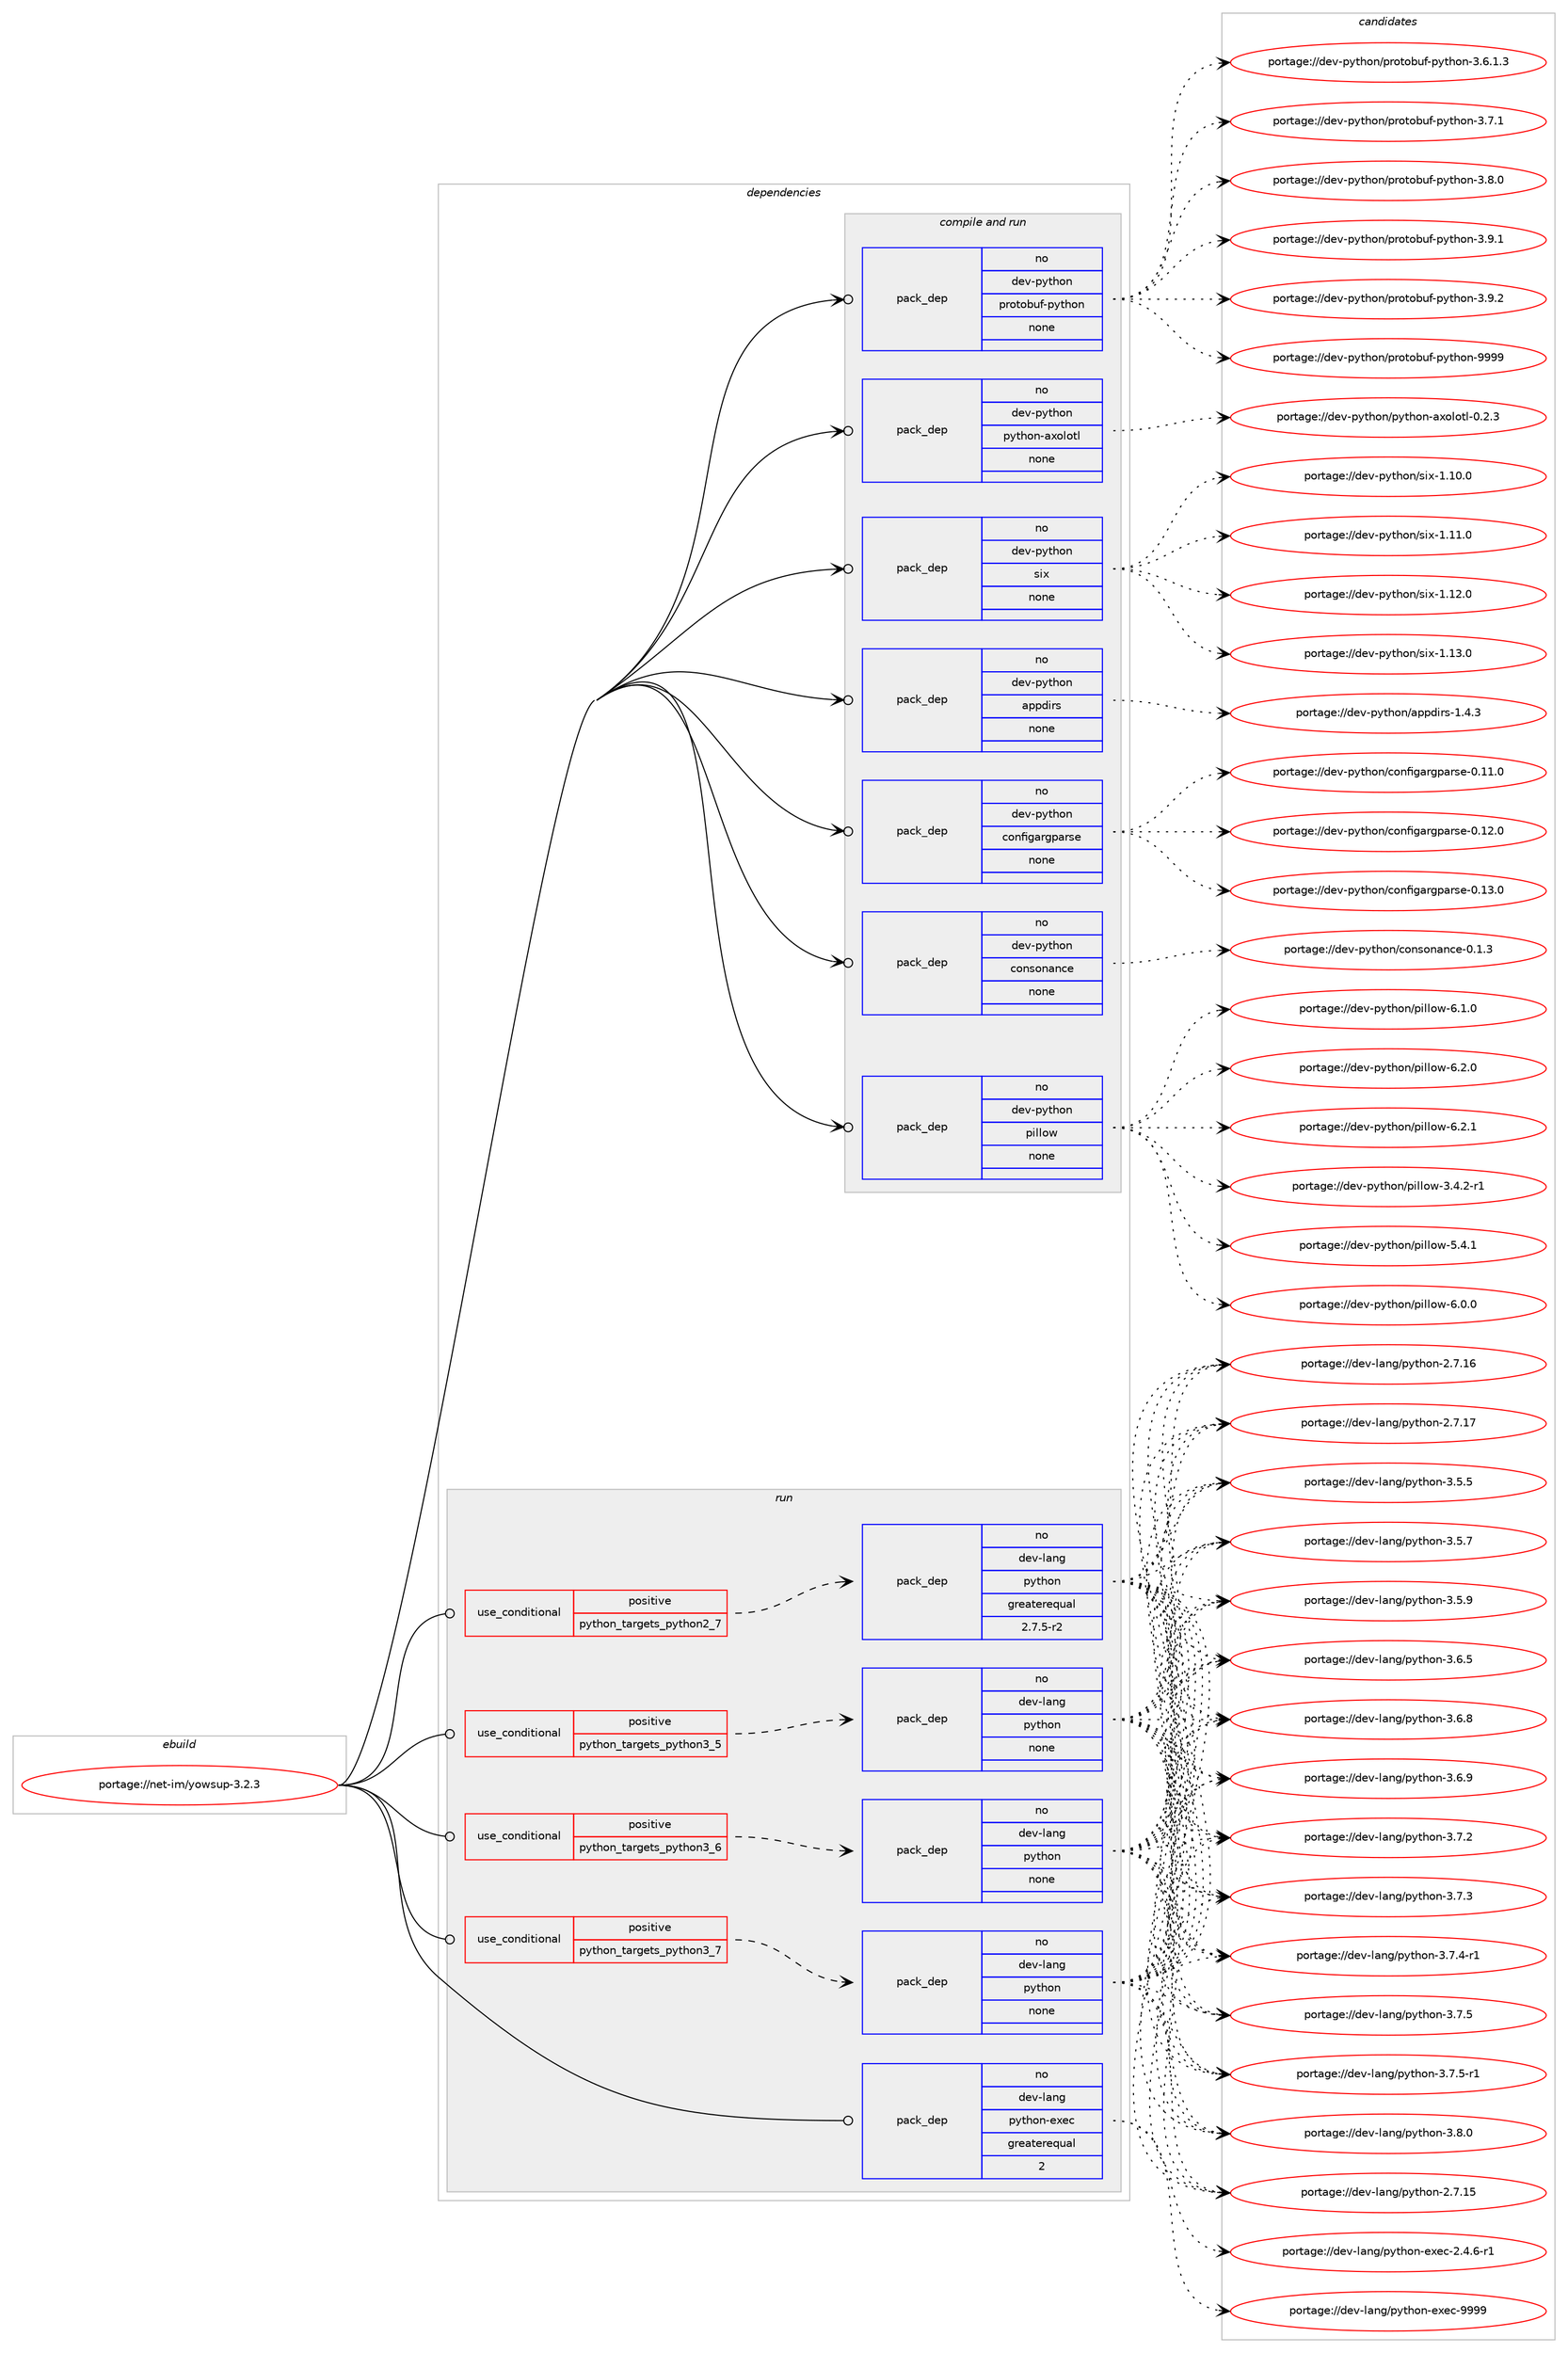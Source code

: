 digraph prolog {

# *************
# Graph options
# *************

newrank=true;
concentrate=true;
compound=true;
graph [rankdir=LR,fontname=Helvetica,fontsize=10,ranksep=1.5];#, ranksep=2.5, nodesep=0.2];
edge  [arrowhead=vee];
node  [fontname=Helvetica,fontsize=10];

# **********
# The ebuild
# **********

subgraph cluster_leftcol {
color=gray;
rank=same;
label=<<i>ebuild</i>>;
id [label="portage://net-im/yowsup-3.2.3", color=red, width=4, href="../net-im/yowsup-3.2.3.svg"];
}

# ****************
# The dependencies
# ****************

subgraph cluster_midcol {
color=gray;
label=<<i>dependencies</i>>;
subgraph cluster_compile {
fillcolor="#eeeeee";
style=filled;
label=<<i>compile</i>>;
}
subgraph cluster_compileandrun {
fillcolor="#eeeeee";
style=filled;
label=<<i>compile and run</i>>;
subgraph pack261650 {
dependency356616 [label=<<TABLE BORDER="0" CELLBORDER="1" CELLSPACING="0" CELLPADDING="4" WIDTH="220"><TR><TD ROWSPAN="6" CELLPADDING="30">pack_dep</TD></TR><TR><TD WIDTH="110">no</TD></TR><TR><TD>dev-python</TD></TR><TR><TD>appdirs</TD></TR><TR><TD>none</TD></TR><TR><TD></TD></TR></TABLE>>, shape=none, color=blue];
}
id:e -> dependency356616:w [weight=20,style="solid",arrowhead="odotvee"];
subgraph pack261651 {
dependency356617 [label=<<TABLE BORDER="0" CELLBORDER="1" CELLSPACING="0" CELLPADDING="4" WIDTH="220"><TR><TD ROWSPAN="6" CELLPADDING="30">pack_dep</TD></TR><TR><TD WIDTH="110">no</TD></TR><TR><TD>dev-python</TD></TR><TR><TD>configargparse</TD></TR><TR><TD>none</TD></TR><TR><TD></TD></TR></TABLE>>, shape=none, color=blue];
}
id:e -> dependency356617:w [weight=20,style="solid",arrowhead="odotvee"];
subgraph pack261652 {
dependency356618 [label=<<TABLE BORDER="0" CELLBORDER="1" CELLSPACING="0" CELLPADDING="4" WIDTH="220"><TR><TD ROWSPAN="6" CELLPADDING="30">pack_dep</TD></TR><TR><TD WIDTH="110">no</TD></TR><TR><TD>dev-python</TD></TR><TR><TD>consonance</TD></TR><TR><TD>none</TD></TR><TR><TD></TD></TR></TABLE>>, shape=none, color=blue];
}
id:e -> dependency356618:w [weight=20,style="solid",arrowhead="odotvee"];
subgraph pack261653 {
dependency356619 [label=<<TABLE BORDER="0" CELLBORDER="1" CELLSPACING="0" CELLPADDING="4" WIDTH="220"><TR><TD ROWSPAN="6" CELLPADDING="30">pack_dep</TD></TR><TR><TD WIDTH="110">no</TD></TR><TR><TD>dev-python</TD></TR><TR><TD>pillow</TD></TR><TR><TD>none</TD></TR><TR><TD></TD></TR></TABLE>>, shape=none, color=blue];
}
id:e -> dependency356619:w [weight=20,style="solid",arrowhead="odotvee"];
subgraph pack261654 {
dependency356620 [label=<<TABLE BORDER="0" CELLBORDER="1" CELLSPACING="0" CELLPADDING="4" WIDTH="220"><TR><TD ROWSPAN="6" CELLPADDING="30">pack_dep</TD></TR><TR><TD WIDTH="110">no</TD></TR><TR><TD>dev-python</TD></TR><TR><TD>protobuf-python</TD></TR><TR><TD>none</TD></TR><TR><TD></TD></TR></TABLE>>, shape=none, color=blue];
}
id:e -> dependency356620:w [weight=20,style="solid",arrowhead="odotvee"];
subgraph pack261655 {
dependency356621 [label=<<TABLE BORDER="0" CELLBORDER="1" CELLSPACING="0" CELLPADDING="4" WIDTH="220"><TR><TD ROWSPAN="6" CELLPADDING="30">pack_dep</TD></TR><TR><TD WIDTH="110">no</TD></TR><TR><TD>dev-python</TD></TR><TR><TD>python-axolotl</TD></TR><TR><TD>none</TD></TR><TR><TD></TD></TR></TABLE>>, shape=none, color=blue];
}
id:e -> dependency356621:w [weight=20,style="solid",arrowhead="odotvee"];
subgraph pack261656 {
dependency356622 [label=<<TABLE BORDER="0" CELLBORDER="1" CELLSPACING="0" CELLPADDING="4" WIDTH="220"><TR><TD ROWSPAN="6" CELLPADDING="30">pack_dep</TD></TR><TR><TD WIDTH="110">no</TD></TR><TR><TD>dev-python</TD></TR><TR><TD>six</TD></TR><TR><TD>none</TD></TR><TR><TD></TD></TR></TABLE>>, shape=none, color=blue];
}
id:e -> dependency356622:w [weight=20,style="solid",arrowhead="odotvee"];
}
subgraph cluster_run {
fillcolor="#eeeeee";
style=filled;
label=<<i>run</i>>;
subgraph cond89070 {
dependency356623 [label=<<TABLE BORDER="0" CELLBORDER="1" CELLSPACING="0" CELLPADDING="4"><TR><TD ROWSPAN="3" CELLPADDING="10">use_conditional</TD></TR><TR><TD>positive</TD></TR><TR><TD>python_targets_python2_7</TD></TR></TABLE>>, shape=none, color=red];
subgraph pack261657 {
dependency356624 [label=<<TABLE BORDER="0" CELLBORDER="1" CELLSPACING="0" CELLPADDING="4" WIDTH="220"><TR><TD ROWSPAN="6" CELLPADDING="30">pack_dep</TD></TR><TR><TD WIDTH="110">no</TD></TR><TR><TD>dev-lang</TD></TR><TR><TD>python</TD></TR><TR><TD>greaterequal</TD></TR><TR><TD>2.7.5-r2</TD></TR></TABLE>>, shape=none, color=blue];
}
dependency356623:e -> dependency356624:w [weight=20,style="dashed",arrowhead="vee"];
}
id:e -> dependency356623:w [weight=20,style="solid",arrowhead="odot"];
subgraph cond89071 {
dependency356625 [label=<<TABLE BORDER="0" CELLBORDER="1" CELLSPACING="0" CELLPADDING="4"><TR><TD ROWSPAN="3" CELLPADDING="10">use_conditional</TD></TR><TR><TD>positive</TD></TR><TR><TD>python_targets_python3_5</TD></TR></TABLE>>, shape=none, color=red];
subgraph pack261658 {
dependency356626 [label=<<TABLE BORDER="0" CELLBORDER="1" CELLSPACING="0" CELLPADDING="4" WIDTH="220"><TR><TD ROWSPAN="6" CELLPADDING="30">pack_dep</TD></TR><TR><TD WIDTH="110">no</TD></TR><TR><TD>dev-lang</TD></TR><TR><TD>python</TD></TR><TR><TD>none</TD></TR><TR><TD></TD></TR></TABLE>>, shape=none, color=blue];
}
dependency356625:e -> dependency356626:w [weight=20,style="dashed",arrowhead="vee"];
}
id:e -> dependency356625:w [weight=20,style="solid",arrowhead="odot"];
subgraph cond89072 {
dependency356627 [label=<<TABLE BORDER="0" CELLBORDER="1" CELLSPACING="0" CELLPADDING="4"><TR><TD ROWSPAN="3" CELLPADDING="10">use_conditional</TD></TR><TR><TD>positive</TD></TR><TR><TD>python_targets_python3_6</TD></TR></TABLE>>, shape=none, color=red];
subgraph pack261659 {
dependency356628 [label=<<TABLE BORDER="0" CELLBORDER="1" CELLSPACING="0" CELLPADDING="4" WIDTH="220"><TR><TD ROWSPAN="6" CELLPADDING="30">pack_dep</TD></TR><TR><TD WIDTH="110">no</TD></TR><TR><TD>dev-lang</TD></TR><TR><TD>python</TD></TR><TR><TD>none</TD></TR><TR><TD></TD></TR></TABLE>>, shape=none, color=blue];
}
dependency356627:e -> dependency356628:w [weight=20,style="dashed",arrowhead="vee"];
}
id:e -> dependency356627:w [weight=20,style="solid",arrowhead="odot"];
subgraph cond89073 {
dependency356629 [label=<<TABLE BORDER="0" CELLBORDER="1" CELLSPACING="0" CELLPADDING="4"><TR><TD ROWSPAN="3" CELLPADDING="10">use_conditional</TD></TR><TR><TD>positive</TD></TR><TR><TD>python_targets_python3_7</TD></TR></TABLE>>, shape=none, color=red];
subgraph pack261660 {
dependency356630 [label=<<TABLE BORDER="0" CELLBORDER="1" CELLSPACING="0" CELLPADDING="4" WIDTH="220"><TR><TD ROWSPAN="6" CELLPADDING="30">pack_dep</TD></TR><TR><TD WIDTH="110">no</TD></TR><TR><TD>dev-lang</TD></TR><TR><TD>python</TD></TR><TR><TD>none</TD></TR><TR><TD></TD></TR></TABLE>>, shape=none, color=blue];
}
dependency356629:e -> dependency356630:w [weight=20,style="dashed",arrowhead="vee"];
}
id:e -> dependency356629:w [weight=20,style="solid",arrowhead="odot"];
subgraph pack261661 {
dependency356631 [label=<<TABLE BORDER="0" CELLBORDER="1" CELLSPACING="0" CELLPADDING="4" WIDTH="220"><TR><TD ROWSPAN="6" CELLPADDING="30">pack_dep</TD></TR><TR><TD WIDTH="110">no</TD></TR><TR><TD>dev-lang</TD></TR><TR><TD>python-exec</TD></TR><TR><TD>greaterequal</TD></TR><TR><TD>2</TD></TR></TABLE>>, shape=none, color=blue];
}
id:e -> dependency356631:w [weight=20,style="solid",arrowhead="odot"];
}
}

# **************
# The candidates
# **************

subgraph cluster_choices {
rank=same;
color=gray;
label=<<i>candidates</i>>;

subgraph choice261650 {
color=black;
nodesep=1;
choiceportage100101118451121211161041111104797112112100105114115454946524651 [label="portage://dev-python/appdirs-1.4.3", color=red, width=4,href="../dev-python/appdirs-1.4.3.svg"];
dependency356616:e -> choiceportage100101118451121211161041111104797112112100105114115454946524651:w [style=dotted,weight="100"];
}
subgraph choice261651 {
color=black;
nodesep=1;
choiceportage100101118451121211161041111104799111110102105103971141031129711411510145484649494648 [label="portage://dev-python/configargparse-0.11.0", color=red, width=4,href="../dev-python/configargparse-0.11.0.svg"];
choiceportage100101118451121211161041111104799111110102105103971141031129711411510145484649504648 [label="portage://dev-python/configargparse-0.12.0", color=red, width=4,href="../dev-python/configargparse-0.12.0.svg"];
choiceportage100101118451121211161041111104799111110102105103971141031129711411510145484649514648 [label="portage://dev-python/configargparse-0.13.0", color=red, width=4,href="../dev-python/configargparse-0.13.0.svg"];
dependency356617:e -> choiceportage100101118451121211161041111104799111110102105103971141031129711411510145484649494648:w [style=dotted,weight="100"];
dependency356617:e -> choiceportage100101118451121211161041111104799111110102105103971141031129711411510145484649504648:w [style=dotted,weight="100"];
dependency356617:e -> choiceportage100101118451121211161041111104799111110102105103971141031129711411510145484649514648:w [style=dotted,weight="100"];
}
subgraph choice261652 {
color=black;
nodesep=1;
choiceportage1001011184511212111610411111047991111101151111109711099101454846494651 [label="portage://dev-python/consonance-0.1.3", color=red, width=4,href="../dev-python/consonance-0.1.3.svg"];
dependency356618:e -> choiceportage1001011184511212111610411111047991111101151111109711099101454846494651:w [style=dotted,weight="100"];
}
subgraph choice261653 {
color=black;
nodesep=1;
choiceportage10010111845112121116104111110471121051081081111194551465246504511449 [label="portage://dev-python/pillow-3.4.2-r1", color=red, width=4,href="../dev-python/pillow-3.4.2-r1.svg"];
choiceportage1001011184511212111610411111047112105108108111119455346524649 [label="portage://dev-python/pillow-5.4.1", color=red, width=4,href="../dev-python/pillow-5.4.1.svg"];
choiceportage1001011184511212111610411111047112105108108111119455446484648 [label="portage://dev-python/pillow-6.0.0", color=red, width=4,href="../dev-python/pillow-6.0.0.svg"];
choiceportage1001011184511212111610411111047112105108108111119455446494648 [label="portage://dev-python/pillow-6.1.0", color=red, width=4,href="../dev-python/pillow-6.1.0.svg"];
choiceportage1001011184511212111610411111047112105108108111119455446504648 [label="portage://dev-python/pillow-6.2.0", color=red, width=4,href="../dev-python/pillow-6.2.0.svg"];
choiceportage1001011184511212111610411111047112105108108111119455446504649 [label="portage://dev-python/pillow-6.2.1", color=red, width=4,href="../dev-python/pillow-6.2.1.svg"];
dependency356619:e -> choiceportage10010111845112121116104111110471121051081081111194551465246504511449:w [style=dotted,weight="100"];
dependency356619:e -> choiceportage1001011184511212111610411111047112105108108111119455346524649:w [style=dotted,weight="100"];
dependency356619:e -> choiceportage1001011184511212111610411111047112105108108111119455446484648:w [style=dotted,weight="100"];
dependency356619:e -> choiceportage1001011184511212111610411111047112105108108111119455446494648:w [style=dotted,weight="100"];
dependency356619:e -> choiceportage1001011184511212111610411111047112105108108111119455446504648:w [style=dotted,weight="100"];
dependency356619:e -> choiceportage1001011184511212111610411111047112105108108111119455446504649:w [style=dotted,weight="100"];
}
subgraph choice261654 {
color=black;
nodesep=1;
choiceportage100101118451121211161041111104711211411111611198117102451121211161041111104551465446494651 [label="portage://dev-python/protobuf-python-3.6.1.3", color=red, width=4,href="../dev-python/protobuf-python-3.6.1.3.svg"];
choiceportage10010111845112121116104111110471121141111161119811710245112121116104111110455146554649 [label="portage://dev-python/protobuf-python-3.7.1", color=red, width=4,href="../dev-python/protobuf-python-3.7.1.svg"];
choiceportage10010111845112121116104111110471121141111161119811710245112121116104111110455146564648 [label="portage://dev-python/protobuf-python-3.8.0", color=red, width=4,href="../dev-python/protobuf-python-3.8.0.svg"];
choiceportage10010111845112121116104111110471121141111161119811710245112121116104111110455146574649 [label="portage://dev-python/protobuf-python-3.9.1", color=red, width=4,href="../dev-python/protobuf-python-3.9.1.svg"];
choiceportage10010111845112121116104111110471121141111161119811710245112121116104111110455146574650 [label="portage://dev-python/protobuf-python-3.9.2", color=red, width=4,href="../dev-python/protobuf-python-3.9.2.svg"];
choiceportage100101118451121211161041111104711211411111611198117102451121211161041111104557575757 [label="portage://dev-python/protobuf-python-9999", color=red, width=4,href="../dev-python/protobuf-python-9999.svg"];
dependency356620:e -> choiceportage100101118451121211161041111104711211411111611198117102451121211161041111104551465446494651:w [style=dotted,weight="100"];
dependency356620:e -> choiceportage10010111845112121116104111110471121141111161119811710245112121116104111110455146554649:w [style=dotted,weight="100"];
dependency356620:e -> choiceportage10010111845112121116104111110471121141111161119811710245112121116104111110455146564648:w [style=dotted,weight="100"];
dependency356620:e -> choiceportage10010111845112121116104111110471121141111161119811710245112121116104111110455146574649:w [style=dotted,weight="100"];
dependency356620:e -> choiceportage10010111845112121116104111110471121141111161119811710245112121116104111110455146574650:w [style=dotted,weight="100"];
dependency356620:e -> choiceportage100101118451121211161041111104711211411111611198117102451121211161041111104557575757:w [style=dotted,weight="100"];
}
subgraph choice261655 {
color=black;
nodesep=1;
choiceportage10010111845112121116104111110471121211161041111104597120111108111116108454846504651 [label="portage://dev-python/python-axolotl-0.2.3", color=red, width=4,href="../dev-python/python-axolotl-0.2.3.svg"];
dependency356621:e -> choiceportage10010111845112121116104111110471121211161041111104597120111108111116108454846504651:w [style=dotted,weight="100"];
}
subgraph choice261656 {
color=black;
nodesep=1;
choiceportage100101118451121211161041111104711510512045494649484648 [label="portage://dev-python/six-1.10.0", color=red, width=4,href="../dev-python/six-1.10.0.svg"];
choiceportage100101118451121211161041111104711510512045494649494648 [label="portage://dev-python/six-1.11.0", color=red, width=4,href="../dev-python/six-1.11.0.svg"];
choiceportage100101118451121211161041111104711510512045494649504648 [label="portage://dev-python/six-1.12.0", color=red, width=4,href="../dev-python/six-1.12.0.svg"];
choiceportage100101118451121211161041111104711510512045494649514648 [label="portage://dev-python/six-1.13.0", color=red, width=4,href="../dev-python/six-1.13.0.svg"];
dependency356622:e -> choiceportage100101118451121211161041111104711510512045494649484648:w [style=dotted,weight="100"];
dependency356622:e -> choiceportage100101118451121211161041111104711510512045494649494648:w [style=dotted,weight="100"];
dependency356622:e -> choiceportage100101118451121211161041111104711510512045494649504648:w [style=dotted,weight="100"];
dependency356622:e -> choiceportage100101118451121211161041111104711510512045494649514648:w [style=dotted,weight="100"];
}
subgraph choice261657 {
color=black;
nodesep=1;
choiceportage10010111845108971101034711212111610411111045504655464953 [label="portage://dev-lang/python-2.7.15", color=red, width=4,href="../dev-lang/python-2.7.15.svg"];
choiceportage10010111845108971101034711212111610411111045504655464954 [label="portage://dev-lang/python-2.7.16", color=red, width=4,href="../dev-lang/python-2.7.16.svg"];
choiceportage10010111845108971101034711212111610411111045504655464955 [label="portage://dev-lang/python-2.7.17", color=red, width=4,href="../dev-lang/python-2.7.17.svg"];
choiceportage100101118451089711010347112121116104111110455146534653 [label="portage://dev-lang/python-3.5.5", color=red, width=4,href="../dev-lang/python-3.5.5.svg"];
choiceportage100101118451089711010347112121116104111110455146534655 [label="portage://dev-lang/python-3.5.7", color=red, width=4,href="../dev-lang/python-3.5.7.svg"];
choiceportage100101118451089711010347112121116104111110455146534657 [label="portage://dev-lang/python-3.5.9", color=red, width=4,href="../dev-lang/python-3.5.9.svg"];
choiceportage100101118451089711010347112121116104111110455146544653 [label="portage://dev-lang/python-3.6.5", color=red, width=4,href="../dev-lang/python-3.6.5.svg"];
choiceportage100101118451089711010347112121116104111110455146544656 [label="portage://dev-lang/python-3.6.8", color=red, width=4,href="../dev-lang/python-3.6.8.svg"];
choiceportage100101118451089711010347112121116104111110455146544657 [label="portage://dev-lang/python-3.6.9", color=red, width=4,href="../dev-lang/python-3.6.9.svg"];
choiceportage100101118451089711010347112121116104111110455146554650 [label="portage://dev-lang/python-3.7.2", color=red, width=4,href="../dev-lang/python-3.7.2.svg"];
choiceportage100101118451089711010347112121116104111110455146554651 [label="portage://dev-lang/python-3.7.3", color=red, width=4,href="../dev-lang/python-3.7.3.svg"];
choiceportage1001011184510897110103471121211161041111104551465546524511449 [label="portage://dev-lang/python-3.7.4-r1", color=red, width=4,href="../dev-lang/python-3.7.4-r1.svg"];
choiceportage100101118451089711010347112121116104111110455146554653 [label="portage://dev-lang/python-3.7.5", color=red, width=4,href="../dev-lang/python-3.7.5.svg"];
choiceportage1001011184510897110103471121211161041111104551465546534511449 [label="portage://dev-lang/python-3.7.5-r1", color=red, width=4,href="../dev-lang/python-3.7.5-r1.svg"];
choiceportage100101118451089711010347112121116104111110455146564648 [label="portage://dev-lang/python-3.8.0", color=red, width=4,href="../dev-lang/python-3.8.0.svg"];
dependency356624:e -> choiceportage10010111845108971101034711212111610411111045504655464953:w [style=dotted,weight="100"];
dependency356624:e -> choiceportage10010111845108971101034711212111610411111045504655464954:w [style=dotted,weight="100"];
dependency356624:e -> choiceportage10010111845108971101034711212111610411111045504655464955:w [style=dotted,weight="100"];
dependency356624:e -> choiceportage100101118451089711010347112121116104111110455146534653:w [style=dotted,weight="100"];
dependency356624:e -> choiceportage100101118451089711010347112121116104111110455146534655:w [style=dotted,weight="100"];
dependency356624:e -> choiceportage100101118451089711010347112121116104111110455146534657:w [style=dotted,weight="100"];
dependency356624:e -> choiceportage100101118451089711010347112121116104111110455146544653:w [style=dotted,weight="100"];
dependency356624:e -> choiceportage100101118451089711010347112121116104111110455146544656:w [style=dotted,weight="100"];
dependency356624:e -> choiceportage100101118451089711010347112121116104111110455146544657:w [style=dotted,weight="100"];
dependency356624:e -> choiceportage100101118451089711010347112121116104111110455146554650:w [style=dotted,weight="100"];
dependency356624:e -> choiceportage100101118451089711010347112121116104111110455146554651:w [style=dotted,weight="100"];
dependency356624:e -> choiceportage1001011184510897110103471121211161041111104551465546524511449:w [style=dotted,weight="100"];
dependency356624:e -> choiceportage100101118451089711010347112121116104111110455146554653:w [style=dotted,weight="100"];
dependency356624:e -> choiceportage1001011184510897110103471121211161041111104551465546534511449:w [style=dotted,weight="100"];
dependency356624:e -> choiceportage100101118451089711010347112121116104111110455146564648:w [style=dotted,weight="100"];
}
subgraph choice261658 {
color=black;
nodesep=1;
choiceportage10010111845108971101034711212111610411111045504655464953 [label="portage://dev-lang/python-2.7.15", color=red, width=4,href="../dev-lang/python-2.7.15.svg"];
choiceportage10010111845108971101034711212111610411111045504655464954 [label="portage://dev-lang/python-2.7.16", color=red, width=4,href="../dev-lang/python-2.7.16.svg"];
choiceportage10010111845108971101034711212111610411111045504655464955 [label="portage://dev-lang/python-2.7.17", color=red, width=4,href="../dev-lang/python-2.7.17.svg"];
choiceportage100101118451089711010347112121116104111110455146534653 [label="portage://dev-lang/python-3.5.5", color=red, width=4,href="../dev-lang/python-3.5.5.svg"];
choiceportage100101118451089711010347112121116104111110455146534655 [label="portage://dev-lang/python-3.5.7", color=red, width=4,href="../dev-lang/python-3.5.7.svg"];
choiceportage100101118451089711010347112121116104111110455146534657 [label="portage://dev-lang/python-3.5.9", color=red, width=4,href="../dev-lang/python-3.5.9.svg"];
choiceportage100101118451089711010347112121116104111110455146544653 [label="portage://dev-lang/python-3.6.5", color=red, width=4,href="../dev-lang/python-3.6.5.svg"];
choiceportage100101118451089711010347112121116104111110455146544656 [label="portage://dev-lang/python-3.6.8", color=red, width=4,href="../dev-lang/python-3.6.8.svg"];
choiceportage100101118451089711010347112121116104111110455146544657 [label="portage://dev-lang/python-3.6.9", color=red, width=4,href="../dev-lang/python-3.6.9.svg"];
choiceportage100101118451089711010347112121116104111110455146554650 [label="portage://dev-lang/python-3.7.2", color=red, width=4,href="../dev-lang/python-3.7.2.svg"];
choiceportage100101118451089711010347112121116104111110455146554651 [label="portage://dev-lang/python-3.7.3", color=red, width=4,href="../dev-lang/python-3.7.3.svg"];
choiceportage1001011184510897110103471121211161041111104551465546524511449 [label="portage://dev-lang/python-3.7.4-r1", color=red, width=4,href="../dev-lang/python-3.7.4-r1.svg"];
choiceportage100101118451089711010347112121116104111110455146554653 [label="portage://dev-lang/python-3.7.5", color=red, width=4,href="../dev-lang/python-3.7.5.svg"];
choiceportage1001011184510897110103471121211161041111104551465546534511449 [label="portage://dev-lang/python-3.7.5-r1", color=red, width=4,href="../dev-lang/python-3.7.5-r1.svg"];
choiceportage100101118451089711010347112121116104111110455146564648 [label="portage://dev-lang/python-3.8.0", color=red, width=4,href="../dev-lang/python-3.8.0.svg"];
dependency356626:e -> choiceportage10010111845108971101034711212111610411111045504655464953:w [style=dotted,weight="100"];
dependency356626:e -> choiceportage10010111845108971101034711212111610411111045504655464954:w [style=dotted,weight="100"];
dependency356626:e -> choiceportage10010111845108971101034711212111610411111045504655464955:w [style=dotted,weight="100"];
dependency356626:e -> choiceportage100101118451089711010347112121116104111110455146534653:w [style=dotted,weight="100"];
dependency356626:e -> choiceportage100101118451089711010347112121116104111110455146534655:w [style=dotted,weight="100"];
dependency356626:e -> choiceportage100101118451089711010347112121116104111110455146534657:w [style=dotted,weight="100"];
dependency356626:e -> choiceportage100101118451089711010347112121116104111110455146544653:w [style=dotted,weight="100"];
dependency356626:e -> choiceportage100101118451089711010347112121116104111110455146544656:w [style=dotted,weight="100"];
dependency356626:e -> choiceportage100101118451089711010347112121116104111110455146544657:w [style=dotted,weight="100"];
dependency356626:e -> choiceportage100101118451089711010347112121116104111110455146554650:w [style=dotted,weight="100"];
dependency356626:e -> choiceportage100101118451089711010347112121116104111110455146554651:w [style=dotted,weight="100"];
dependency356626:e -> choiceportage1001011184510897110103471121211161041111104551465546524511449:w [style=dotted,weight="100"];
dependency356626:e -> choiceportage100101118451089711010347112121116104111110455146554653:w [style=dotted,weight="100"];
dependency356626:e -> choiceportage1001011184510897110103471121211161041111104551465546534511449:w [style=dotted,weight="100"];
dependency356626:e -> choiceportage100101118451089711010347112121116104111110455146564648:w [style=dotted,weight="100"];
}
subgraph choice261659 {
color=black;
nodesep=1;
choiceportage10010111845108971101034711212111610411111045504655464953 [label="portage://dev-lang/python-2.7.15", color=red, width=4,href="../dev-lang/python-2.7.15.svg"];
choiceportage10010111845108971101034711212111610411111045504655464954 [label="portage://dev-lang/python-2.7.16", color=red, width=4,href="../dev-lang/python-2.7.16.svg"];
choiceportage10010111845108971101034711212111610411111045504655464955 [label="portage://dev-lang/python-2.7.17", color=red, width=4,href="../dev-lang/python-2.7.17.svg"];
choiceportage100101118451089711010347112121116104111110455146534653 [label="portage://dev-lang/python-3.5.5", color=red, width=4,href="../dev-lang/python-3.5.5.svg"];
choiceportage100101118451089711010347112121116104111110455146534655 [label="portage://dev-lang/python-3.5.7", color=red, width=4,href="../dev-lang/python-3.5.7.svg"];
choiceportage100101118451089711010347112121116104111110455146534657 [label="portage://dev-lang/python-3.5.9", color=red, width=4,href="../dev-lang/python-3.5.9.svg"];
choiceportage100101118451089711010347112121116104111110455146544653 [label="portage://dev-lang/python-3.6.5", color=red, width=4,href="../dev-lang/python-3.6.5.svg"];
choiceportage100101118451089711010347112121116104111110455146544656 [label="portage://dev-lang/python-3.6.8", color=red, width=4,href="../dev-lang/python-3.6.8.svg"];
choiceportage100101118451089711010347112121116104111110455146544657 [label="portage://dev-lang/python-3.6.9", color=red, width=4,href="../dev-lang/python-3.6.9.svg"];
choiceportage100101118451089711010347112121116104111110455146554650 [label="portage://dev-lang/python-3.7.2", color=red, width=4,href="../dev-lang/python-3.7.2.svg"];
choiceportage100101118451089711010347112121116104111110455146554651 [label="portage://dev-lang/python-3.7.3", color=red, width=4,href="../dev-lang/python-3.7.3.svg"];
choiceportage1001011184510897110103471121211161041111104551465546524511449 [label="portage://dev-lang/python-3.7.4-r1", color=red, width=4,href="../dev-lang/python-3.7.4-r1.svg"];
choiceportage100101118451089711010347112121116104111110455146554653 [label="portage://dev-lang/python-3.7.5", color=red, width=4,href="../dev-lang/python-3.7.5.svg"];
choiceportage1001011184510897110103471121211161041111104551465546534511449 [label="portage://dev-lang/python-3.7.5-r1", color=red, width=4,href="../dev-lang/python-3.7.5-r1.svg"];
choiceportage100101118451089711010347112121116104111110455146564648 [label="portage://dev-lang/python-3.8.0", color=red, width=4,href="../dev-lang/python-3.8.0.svg"];
dependency356628:e -> choiceportage10010111845108971101034711212111610411111045504655464953:w [style=dotted,weight="100"];
dependency356628:e -> choiceportage10010111845108971101034711212111610411111045504655464954:w [style=dotted,weight="100"];
dependency356628:e -> choiceportage10010111845108971101034711212111610411111045504655464955:w [style=dotted,weight="100"];
dependency356628:e -> choiceportage100101118451089711010347112121116104111110455146534653:w [style=dotted,weight="100"];
dependency356628:e -> choiceportage100101118451089711010347112121116104111110455146534655:w [style=dotted,weight="100"];
dependency356628:e -> choiceportage100101118451089711010347112121116104111110455146534657:w [style=dotted,weight="100"];
dependency356628:e -> choiceportage100101118451089711010347112121116104111110455146544653:w [style=dotted,weight="100"];
dependency356628:e -> choiceportage100101118451089711010347112121116104111110455146544656:w [style=dotted,weight="100"];
dependency356628:e -> choiceportage100101118451089711010347112121116104111110455146544657:w [style=dotted,weight="100"];
dependency356628:e -> choiceportage100101118451089711010347112121116104111110455146554650:w [style=dotted,weight="100"];
dependency356628:e -> choiceportage100101118451089711010347112121116104111110455146554651:w [style=dotted,weight="100"];
dependency356628:e -> choiceportage1001011184510897110103471121211161041111104551465546524511449:w [style=dotted,weight="100"];
dependency356628:e -> choiceportage100101118451089711010347112121116104111110455146554653:w [style=dotted,weight="100"];
dependency356628:e -> choiceportage1001011184510897110103471121211161041111104551465546534511449:w [style=dotted,weight="100"];
dependency356628:e -> choiceportage100101118451089711010347112121116104111110455146564648:w [style=dotted,weight="100"];
}
subgraph choice261660 {
color=black;
nodesep=1;
choiceportage10010111845108971101034711212111610411111045504655464953 [label="portage://dev-lang/python-2.7.15", color=red, width=4,href="../dev-lang/python-2.7.15.svg"];
choiceportage10010111845108971101034711212111610411111045504655464954 [label="portage://dev-lang/python-2.7.16", color=red, width=4,href="../dev-lang/python-2.7.16.svg"];
choiceportage10010111845108971101034711212111610411111045504655464955 [label="portage://dev-lang/python-2.7.17", color=red, width=4,href="../dev-lang/python-2.7.17.svg"];
choiceportage100101118451089711010347112121116104111110455146534653 [label="portage://dev-lang/python-3.5.5", color=red, width=4,href="../dev-lang/python-3.5.5.svg"];
choiceportage100101118451089711010347112121116104111110455146534655 [label="portage://dev-lang/python-3.5.7", color=red, width=4,href="../dev-lang/python-3.5.7.svg"];
choiceportage100101118451089711010347112121116104111110455146534657 [label="portage://dev-lang/python-3.5.9", color=red, width=4,href="../dev-lang/python-3.5.9.svg"];
choiceportage100101118451089711010347112121116104111110455146544653 [label="portage://dev-lang/python-3.6.5", color=red, width=4,href="../dev-lang/python-3.6.5.svg"];
choiceportage100101118451089711010347112121116104111110455146544656 [label="portage://dev-lang/python-3.6.8", color=red, width=4,href="../dev-lang/python-3.6.8.svg"];
choiceportage100101118451089711010347112121116104111110455146544657 [label="portage://dev-lang/python-3.6.9", color=red, width=4,href="../dev-lang/python-3.6.9.svg"];
choiceportage100101118451089711010347112121116104111110455146554650 [label="portage://dev-lang/python-3.7.2", color=red, width=4,href="../dev-lang/python-3.7.2.svg"];
choiceportage100101118451089711010347112121116104111110455146554651 [label="portage://dev-lang/python-3.7.3", color=red, width=4,href="../dev-lang/python-3.7.3.svg"];
choiceportage1001011184510897110103471121211161041111104551465546524511449 [label="portage://dev-lang/python-3.7.4-r1", color=red, width=4,href="../dev-lang/python-3.7.4-r1.svg"];
choiceportage100101118451089711010347112121116104111110455146554653 [label="portage://dev-lang/python-3.7.5", color=red, width=4,href="../dev-lang/python-3.7.5.svg"];
choiceportage1001011184510897110103471121211161041111104551465546534511449 [label="portage://dev-lang/python-3.7.5-r1", color=red, width=4,href="../dev-lang/python-3.7.5-r1.svg"];
choiceportage100101118451089711010347112121116104111110455146564648 [label="portage://dev-lang/python-3.8.0", color=red, width=4,href="../dev-lang/python-3.8.0.svg"];
dependency356630:e -> choiceportage10010111845108971101034711212111610411111045504655464953:w [style=dotted,weight="100"];
dependency356630:e -> choiceportage10010111845108971101034711212111610411111045504655464954:w [style=dotted,weight="100"];
dependency356630:e -> choiceportage10010111845108971101034711212111610411111045504655464955:w [style=dotted,weight="100"];
dependency356630:e -> choiceportage100101118451089711010347112121116104111110455146534653:w [style=dotted,weight="100"];
dependency356630:e -> choiceportage100101118451089711010347112121116104111110455146534655:w [style=dotted,weight="100"];
dependency356630:e -> choiceportage100101118451089711010347112121116104111110455146534657:w [style=dotted,weight="100"];
dependency356630:e -> choiceportage100101118451089711010347112121116104111110455146544653:w [style=dotted,weight="100"];
dependency356630:e -> choiceportage100101118451089711010347112121116104111110455146544656:w [style=dotted,weight="100"];
dependency356630:e -> choiceportage100101118451089711010347112121116104111110455146544657:w [style=dotted,weight="100"];
dependency356630:e -> choiceportage100101118451089711010347112121116104111110455146554650:w [style=dotted,weight="100"];
dependency356630:e -> choiceportage100101118451089711010347112121116104111110455146554651:w [style=dotted,weight="100"];
dependency356630:e -> choiceportage1001011184510897110103471121211161041111104551465546524511449:w [style=dotted,weight="100"];
dependency356630:e -> choiceportage100101118451089711010347112121116104111110455146554653:w [style=dotted,weight="100"];
dependency356630:e -> choiceportage1001011184510897110103471121211161041111104551465546534511449:w [style=dotted,weight="100"];
dependency356630:e -> choiceportage100101118451089711010347112121116104111110455146564648:w [style=dotted,weight="100"];
}
subgraph choice261661 {
color=black;
nodesep=1;
choiceportage10010111845108971101034711212111610411111045101120101994550465246544511449 [label="portage://dev-lang/python-exec-2.4.6-r1", color=red, width=4,href="../dev-lang/python-exec-2.4.6-r1.svg"];
choiceportage10010111845108971101034711212111610411111045101120101994557575757 [label="portage://dev-lang/python-exec-9999", color=red, width=4,href="../dev-lang/python-exec-9999.svg"];
dependency356631:e -> choiceportage10010111845108971101034711212111610411111045101120101994550465246544511449:w [style=dotted,weight="100"];
dependency356631:e -> choiceportage10010111845108971101034711212111610411111045101120101994557575757:w [style=dotted,weight="100"];
}
}

}
